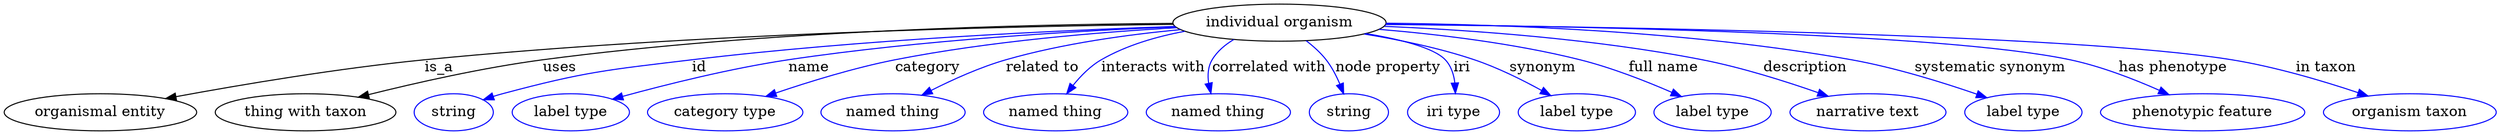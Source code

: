 digraph {
	graph [bb="0,0,1959.4,123"];
	node [label="\N"];
	"individual organism"	 [height=0.5,
		label="individual organism",
		pos="1004.8,105",
		width=2.2748];
	"organismal entity"	 [height=0.5,
		pos="72.794,18",
		width=2.022];
	"individual organism" -> "organismal entity"	 [label=is_a,
		lp="341.79,61.5",
		pos="e,124.8,30.694 922.79,104.1 795.6,101.93 543.27,94.481 330.79,69 263.22,60.896 186.86,44.938 134.87,33.02"];
	"thing with taxon"	 [height=0.5,
		pos="232.79,18",
		width=1.9137];
	"individual organism" -> "thing with taxon"	 [label=uses,
		lp="438.79,61.5",
		pos="e,276.19,32.011 923.86,101.91 788.08,96.396 520.1,84.023 426.79,69 378.5,61.225 324.81,46.631 286.17,35.039"];
	id	 [color=blue,
		height=0.5,
		label=string,
		pos="349.79,18",
		width=0.84854];
	"individual organism" -> id	 [color=blue,
		label=id,
		lp="553.29,61.5",
		pos="e,373.57,29.715 923.96,101.75 832.36,97.336 678.77,87.759 547.79,69 476.78,58.829 458.02,58.183 389.79,36 387.53,35.265 385.23,34.441 \
382.92,33.562",
		style=solid];
	name	 [color=blue,
		height=0.5,
		label="label type",
		pos="443.79,18",
		width=1.2638];
	"individual organism" -> name	 [color=blue,
		label=name,
		lp="645.29,61.5",
		pos="e,478.65,29.73 924.96,100.84 848.72,96.043 730.81,86.47 629.79,69 580.58,60.489 525.56,44.58 488.22,32.785",
		style=solid];
	category	 [color=blue,
		height=0.5,
		label="category type",
		pos="565.79,18",
		width=1.6249];
	"individual organism" -> category	 [color=blue,
		label=category,
		lp="737.29,61.5",
		pos="e,601.07,32.495 926.21,99.745 867.2,94.725 784.71,85.416 713.79,69 678.35,60.796 639.5,47.226 610.51,36.146",
		style=solid];
	"related to"	 [color=blue,
		height=0.5,
		label="named thing",
		pos="697.79,18",
		width=1.5346];
	"individual organism" -> "related to"	 [color=blue,
		label="related to",
		lp="824.79,61.5",
		pos="e,723.87,33.868 930.08,97.331 890.39,91.92 841.18,83.06 798.79,69 775.88,61.399 751.69,49.344 732.73,38.861",
		style=solid];
	"interacts with"	 [color=blue,
		height=0.5,
		label="named thing",
		pos="825.79,18",
		width=1.5346];
	"individual organism" -> "interacts with"	 [color=blue,
		label="interacts with",
		lp="908.79,61.5",
		pos="e,837.9,36.013 937.49,94.639 915.45,89.249 891.57,81.14 871.79,69 861.37,62.6 851.91,53.138 844.32,44.097",
		style=solid];
	"correlated with"	 [color=blue,
		height=0.5,
		label="named thing",
		pos="953.79,18",
		width=1.5346];
	"individual organism" -> "correlated with"	 [color=blue,
		label="correlated with",
		lp="994.79,61.5",
		pos="e,949.82,36.435 971.54,88.459 964.42,83.261 957.83,76.794 953.79,69 950.26,62.19 949.12,54.149 949.16,46.49",
		style=solid];
	"node property"	 [color=blue,
		height=0.5,
		label=string,
		pos="1057.8,18",
		width=0.84854];
	"individual organism" -> "node property"	 [color=blue,
		label="node property",
		lp="1081.8,61.5",
		pos="e,1051.7,35.652 1022,87.158 1026.9,81.611 1031.9,75.293 1035.8,69 1040.4,61.561 1044.6,52.967 1048,44.978",
		style=solid];
	iri	 [color=blue,
		height=0.5,
		label="iri type",
		pos="1142.8,18",
		width=1.011];
	"individual organism" -> iri	 [color=blue,
		label=iri,
		lp="1141.3,61.5",
		pos="e,1140.1,36.296 1063.5,92.412 1088.7,85.977 1114.5,77.681 1123.8,69 1130.3,62.93 1134.5,54.457 1137.4,46.159",
		style=solid];
	synonym	 [color=blue,
		height=0.5,
		label="label type",
		pos="1242.8,18",
		width=1.2638];
	"individual organism" -> synonym	 [color=blue,
		label=synonym,
		lp="1209.3,61.5",
		pos="e,1219.3,33.486 1067.8,93.491 1094.3,87.663 1125,79.551 1151.8,69 1172.1,60.986 1193.5,49.198 1210.4,38.972",
		style=solid];
	"full name"	 [color=blue,
		height=0.5,
		label="label type",
		pos="1351.8,18",
		width=1.2638];
	"individual organism" -> "full name"	 [color=blue,
		label="full name",
		lp="1304.3,61.5",
		pos="e,1324.7,32.736 1081.3,98.523 1127.6,93.308 1187.4,84.251 1238.8,69 1265.4,61.11 1293.9,48.233 1315.6,37.392",
		style=solid];
	description	 [color=blue,
		height=0.5,
		label="narrative text",
		pos="1472.8,18",
		width=1.6068];
	"individual organism" -> description	 [color=blue,
		label=description,
		lp="1416.3,61.5",
		pos="e,1439.8,32.826 1085.4,101.73 1152.8,97.683 1251.1,88.721 1334.8,69 1367.7,61.255 1403.4,47.9 1430.3,36.799",
		style=solid];
	"systematic synonym"	 [color=blue,
		height=0.5,
		label="label type",
		pos="1593.8,18",
		width=1.2638];
	"individual organism" -> "systematic synonym"	 [color=blue,
		label="systematic synonym",
		lp="1559.8,61.5",
		pos="e,1563.2,31.545 1084.9,101.05 1194,95.251 1383.2,83.518 1450.8,69 1486.5,61.326 1525.5,47.004 1553.7,35.487",
		style=solid];
	"has phenotype"	 [color=blue,
		height=0.5,
		label="phenotypic feature",
		pos="1733.8,18",
		width=2.1304];
	"individual organism" -> "has phenotype"	 [color=blue,
		label="has phenotype",
		lp="1702.3,61.5",
		pos="e,1704.4,34.738 1086.7,103.86 1230.1,101.26 1521.1,93.109 1619.8,69 1646,62.591 1673.7,50.344 1695.2,39.458",
		style=solid];
	"in taxon"	 [color=blue,
		height=0.5,
		label="organism taxon",
		pos="1893.8,18",
		width=1.8234];
	"individual organism" -> "in taxon"	 [color=blue,
		label="in taxon",
		lp="1821.3,61.5",
		pos="e,1858.7,33.269 1086.8,103.94 1252.4,101.31 1621.7,92.893 1745.8,69 1781.5,62.122 1820.4,48.492 1849.3,37.052",
		style=solid];
}
